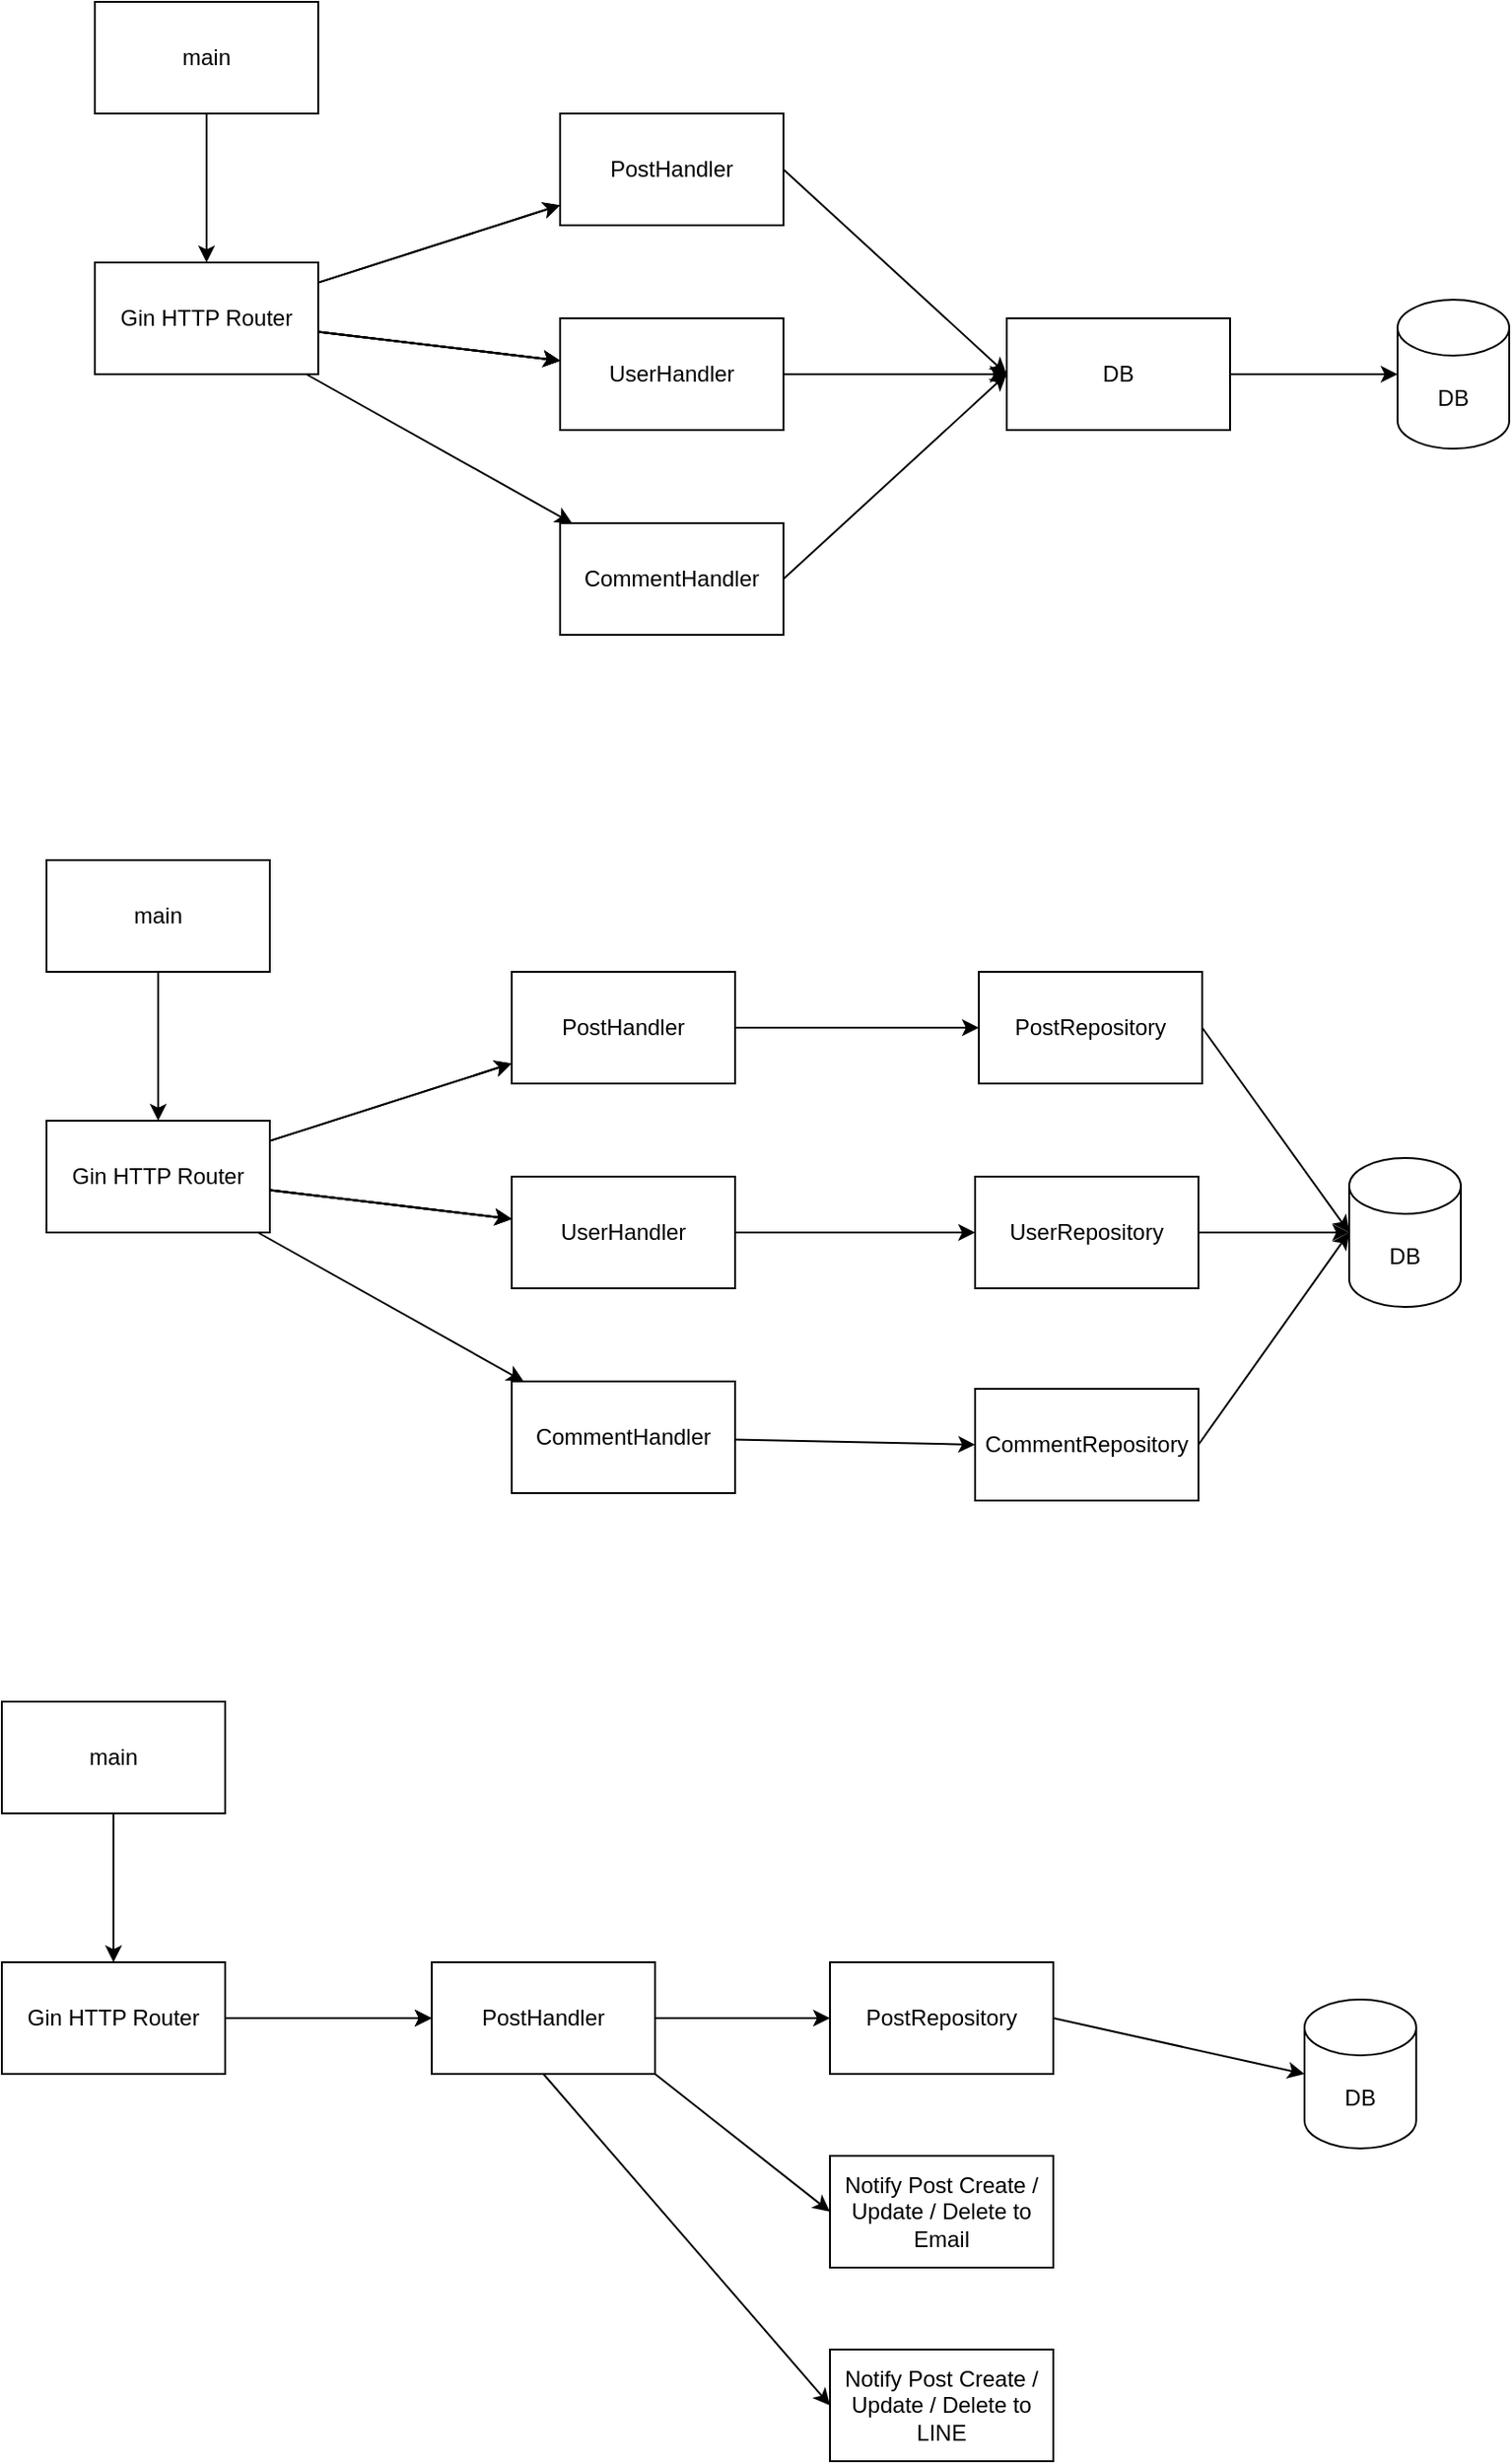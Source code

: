 <mxfile>
    <diagram id="Yw-U1tmHFdbE9gjVn-Wz" name="Page-1">
        <mxGraphModel dx="1016" dy="622" grid="0" gridSize="10" guides="1" tooltips="1" connect="1" arrows="1" fold="1" page="0" pageScale="1" pageWidth="850" pageHeight="1100" math="0" shadow="0">
            <root>
                <mxCell id="0"/>
                <mxCell id="1" parent="0"/>
                <mxCell id="4" value="" style="edgeStyle=none;html=1;" edge="1" parent="1" source="3" target="2">
                    <mxGeometry relative="1" as="geometry"/>
                </mxCell>
                <mxCell id="36" value="" style="edgeStyle=none;html=1;" edge="1" parent="1" source="2" target="35">
                    <mxGeometry relative="1" as="geometry"/>
                </mxCell>
                <mxCell id="37" value="" style="edgeStyle=none;html=1;" edge="1" parent="1" source="2" target="35">
                    <mxGeometry relative="1" as="geometry"/>
                </mxCell>
                <mxCell id="39" value="" style="edgeStyle=none;html=1;" edge="1" parent="1" source="2" target="38">
                    <mxGeometry relative="1" as="geometry"/>
                </mxCell>
                <mxCell id="40" value="" style="edgeStyle=none;html=1;" edge="1" parent="1" source="2" target="38">
                    <mxGeometry relative="1" as="geometry"/>
                </mxCell>
                <mxCell id="41" value="" style="edgeStyle=none;html=1;" edge="1" parent="1" source="2" target="38">
                    <mxGeometry relative="1" as="geometry"/>
                </mxCell>
                <mxCell id="42" value="" style="edgeStyle=none;html=1;" edge="1" parent="1" source="2" target="38">
                    <mxGeometry relative="1" as="geometry"/>
                </mxCell>
                <mxCell id="46" value="" style="edgeStyle=none;html=1;" edge="1" parent="1" source="2" target="45">
                    <mxGeometry relative="1" as="geometry"/>
                </mxCell>
                <mxCell id="2" value="Gin HTTP Router" style="rounded=0;whiteSpace=wrap;html=1;" vertex="1" parent="1">
                    <mxGeometry x="190" y="280" width="120" height="60" as="geometry"/>
                </mxCell>
                <mxCell id="3" value="main" style="whiteSpace=wrap;html=1;rounded=0;" vertex="1" parent="1">
                    <mxGeometry x="190" y="140" width="120" height="60" as="geometry"/>
                </mxCell>
                <mxCell id="17" value="DB" style="rounded=0;whiteSpace=wrap;html=1;" vertex="1" parent="1">
                    <mxGeometry x="680" y="310" width="120" height="60" as="geometry"/>
                </mxCell>
                <mxCell id="18" value="DB" style="shape=cylinder3;whiteSpace=wrap;html=1;boundedLbl=1;backgroundOutline=1;size=15;" vertex="1" parent="1">
                    <mxGeometry x="890" y="300" width="60" height="80" as="geometry"/>
                </mxCell>
                <mxCell id="24" style="edgeStyle=none;html=1;exitX=1;exitY=0.5;exitDx=0;exitDy=0;entryX=0;entryY=0.5;entryDx=0;entryDy=0;entryPerimeter=0;" edge="1" parent="1" source="17" target="18">
                    <mxGeometry relative="1" as="geometry"/>
                </mxCell>
                <mxCell id="47" style="edgeStyle=none;html=1;exitX=1;exitY=0.5;exitDx=0;exitDy=0;entryX=0;entryY=0.5;entryDx=0;entryDy=0;" edge="1" parent="1" source="35" target="17">
                    <mxGeometry relative="1" as="geometry"/>
                </mxCell>
                <mxCell id="35" value="PostHandler" style="whiteSpace=wrap;html=1;rounded=0;" vertex="1" parent="1">
                    <mxGeometry x="440" y="200" width="120" height="60" as="geometry"/>
                </mxCell>
                <mxCell id="48" style="edgeStyle=none;html=1;entryX=0;entryY=0.5;entryDx=0;entryDy=0;" edge="1" parent="1" source="38" target="17">
                    <mxGeometry relative="1" as="geometry"/>
                </mxCell>
                <mxCell id="38" value="UserHandler" style="whiteSpace=wrap;html=1;rounded=0;" vertex="1" parent="1">
                    <mxGeometry x="440" y="310" width="120" height="60" as="geometry"/>
                </mxCell>
                <mxCell id="49" style="edgeStyle=none;html=1;exitX=1;exitY=0.5;exitDx=0;exitDy=0;" edge="1" parent="1" source="45">
                    <mxGeometry relative="1" as="geometry">
                        <mxPoint x="680" y="340" as="targetPoint"/>
                    </mxGeometry>
                </mxCell>
                <mxCell id="45" value="CommentHandler" style="whiteSpace=wrap;html=1;rounded=0;" vertex="1" parent="1">
                    <mxGeometry x="440" y="420" width="120" height="60" as="geometry"/>
                </mxCell>
                <mxCell id="50" value="" style="edgeStyle=none;html=1;" edge="1" source="59" target="58" parent="1">
                    <mxGeometry relative="1" as="geometry"/>
                </mxCell>
                <mxCell id="51" value="" style="edgeStyle=none;html=1;" edge="1" source="58" target="64" parent="1">
                    <mxGeometry relative="1" as="geometry"/>
                </mxCell>
                <mxCell id="52" value="" style="edgeStyle=none;html=1;" edge="1" source="58" target="64" parent="1">
                    <mxGeometry relative="1" as="geometry"/>
                </mxCell>
                <mxCell id="53" value="" style="edgeStyle=none;html=1;" edge="1" source="58" target="66" parent="1">
                    <mxGeometry relative="1" as="geometry"/>
                </mxCell>
                <mxCell id="54" value="" style="edgeStyle=none;html=1;" edge="1" source="58" target="66" parent="1">
                    <mxGeometry relative="1" as="geometry"/>
                </mxCell>
                <mxCell id="55" value="" style="edgeStyle=none;html=1;" edge="1" source="58" target="66" parent="1">
                    <mxGeometry relative="1" as="geometry"/>
                </mxCell>
                <mxCell id="56" value="" style="edgeStyle=none;html=1;" edge="1" source="58" target="66" parent="1">
                    <mxGeometry relative="1" as="geometry"/>
                </mxCell>
                <mxCell id="57" value="" style="edgeStyle=none;html=1;" edge="1" source="58" target="68" parent="1">
                    <mxGeometry relative="1" as="geometry"/>
                </mxCell>
                <mxCell id="58" value="Gin HTTP Router" style="rounded=0;whiteSpace=wrap;html=1;" vertex="1" parent="1">
                    <mxGeometry x="164" y="741" width="120" height="60" as="geometry"/>
                </mxCell>
                <mxCell id="59" value="main" style="whiteSpace=wrap;html=1;rounded=0;" vertex="1" parent="1">
                    <mxGeometry x="164" y="601" width="120" height="60" as="geometry"/>
                </mxCell>
                <mxCell id="60" value="PostRepository" style="rounded=0;whiteSpace=wrap;html=1;" vertex="1" parent="1">
                    <mxGeometry x="665" y="661" width="120" height="60" as="geometry"/>
                </mxCell>
                <mxCell id="61" value="DB" style="shape=cylinder3;whiteSpace=wrap;html=1;boundedLbl=1;backgroundOutline=1;size=15;" vertex="1" parent="1">
                    <mxGeometry x="864" y="761" width="60" height="80" as="geometry"/>
                </mxCell>
                <mxCell id="62" style="edgeStyle=none;html=1;exitX=1;exitY=0.5;exitDx=0;exitDy=0;entryX=0;entryY=0.5;entryDx=0;entryDy=0;entryPerimeter=0;" edge="1" source="60" target="61" parent="1">
                    <mxGeometry relative="1" as="geometry"/>
                </mxCell>
                <mxCell id="63" style="edgeStyle=none;html=1;exitX=1;exitY=0.5;exitDx=0;exitDy=0;entryX=0;entryY=0.5;entryDx=0;entryDy=0;" edge="1" source="64" target="60" parent="1">
                    <mxGeometry relative="1" as="geometry"/>
                </mxCell>
                <mxCell id="64" value="PostHandler" style="whiteSpace=wrap;html=1;rounded=0;" vertex="1" parent="1">
                    <mxGeometry x="414" y="661" width="120" height="60" as="geometry"/>
                </mxCell>
                <mxCell id="71" style="edgeStyle=none;html=1;" edge="1" parent="1" source="66" target="69">
                    <mxGeometry relative="1" as="geometry"/>
                </mxCell>
                <mxCell id="66" value="UserHandler" style="whiteSpace=wrap;html=1;rounded=0;" vertex="1" parent="1">
                    <mxGeometry x="414" y="771" width="120" height="60" as="geometry"/>
                </mxCell>
                <mxCell id="72" style="edgeStyle=none;html=1;entryX=0;entryY=0.5;entryDx=0;entryDy=0;" edge="1" parent="1" source="68" target="70">
                    <mxGeometry relative="1" as="geometry"/>
                </mxCell>
                <mxCell id="68" value="CommentHandler" style="whiteSpace=wrap;html=1;rounded=0;" vertex="1" parent="1">
                    <mxGeometry x="414" y="881" width="120" height="60" as="geometry"/>
                </mxCell>
                <mxCell id="69" value="UserRepository" style="rounded=0;whiteSpace=wrap;html=1;" vertex="1" parent="1">
                    <mxGeometry x="663" y="771" width="120" height="60" as="geometry"/>
                </mxCell>
                <mxCell id="70" value="CommentRepository" style="rounded=0;whiteSpace=wrap;html=1;" vertex="1" parent="1">
                    <mxGeometry x="663" y="885" width="120" height="60" as="geometry"/>
                </mxCell>
                <mxCell id="73" style="edgeStyle=none;html=1;exitX=1;exitY=0.5;exitDx=0;exitDy=0;entryX=0;entryY=0.5;entryDx=0;entryDy=0;entryPerimeter=0;" edge="1" parent="1" source="69" target="61">
                    <mxGeometry relative="1" as="geometry"/>
                </mxCell>
                <mxCell id="74" style="edgeStyle=none;html=1;exitX=1;exitY=0.5;exitDx=0;exitDy=0;entryX=0;entryY=0.5;entryDx=0;entryDy=0;entryPerimeter=0;" edge="1" parent="1" source="70" target="61">
                    <mxGeometry relative="1" as="geometry"/>
                </mxCell>
                <mxCell id="75" value="" style="edgeStyle=none;html=1;" edge="1" source="84" target="83" parent="1">
                    <mxGeometry relative="1" as="geometry"/>
                </mxCell>
                <mxCell id="76" value="" style="edgeStyle=none;html=1;" edge="1" source="83" target="89" parent="1">
                    <mxGeometry relative="1" as="geometry"/>
                </mxCell>
                <mxCell id="77" value="" style="edgeStyle=none;html=1;" edge="1" source="83" target="89" parent="1">
                    <mxGeometry relative="1" as="geometry"/>
                </mxCell>
                <mxCell id="83" value="Gin HTTP Router" style="rounded=0;whiteSpace=wrap;html=1;" vertex="1" parent="1">
                    <mxGeometry x="140" y="1193" width="120" height="60" as="geometry"/>
                </mxCell>
                <mxCell id="84" value="main" style="whiteSpace=wrap;html=1;rounded=0;" vertex="1" parent="1">
                    <mxGeometry x="140" y="1053" width="120" height="60" as="geometry"/>
                </mxCell>
                <mxCell id="85" value="PostRepository" style="rounded=0;whiteSpace=wrap;html=1;" vertex="1" parent="1">
                    <mxGeometry x="585" y="1193" width="120" height="60" as="geometry"/>
                </mxCell>
                <mxCell id="86" value="DB" style="shape=cylinder3;whiteSpace=wrap;html=1;boundedLbl=1;backgroundOutline=1;size=15;" vertex="1" parent="1">
                    <mxGeometry x="840" y="1213" width="60" height="80" as="geometry"/>
                </mxCell>
                <mxCell id="87" style="edgeStyle=none;html=1;exitX=1;exitY=0.5;exitDx=0;exitDy=0;entryX=0;entryY=0.5;entryDx=0;entryDy=0;entryPerimeter=0;" edge="1" source="85" target="86" parent="1">
                    <mxGeometry relative="1" as="geometry"/>
                </mxCell>
                <mxCell id="88" style="edgeStyle=none;html=1;exitX=1;exitY=0.5;exitDx=0;exitDy=0;entryX=0;entryY=0.5;entryDx=0;entryDy=0;" edge="1" source="89" target="85" parent="1">
                    <mxGeometry relative="1" as="geometry"/>
                </mxCell>
                <mxCell id="100" style="edgeStyle=none;html=1;exitX=1;exitY=1;exitDx=0;exitDy=0;entryX=0;entryY=0.5;entryDx=0;entryDy=0;" edge="1" parent="1" source="89" target="99">
                    <mxGeometry relative="1" as="geometry"/>
                </mxCell>
                <mxCell id="102" style="edgeStyle=none;html=1;exitX=0.5;exitY=1;exitDx=0;exitDy=0;entryX=0;entryY=0.5;entryDx=0;entryDy=0;" edge="1" parent="1" source="89" target="101">
                    <mxGeometry relative="1" as="geometry"/>
                </mxCell>
                <mxCell id="89" value="PostHandler" style="whiteSpace=wrap;html=1;rounded=0;" vertex="1" parent="1">
                    <mxGeometry x="371" y="1193" width="120" height="60" as="geometry"/>
                </mxCell>
                <mxCell id="99" value="Notify Post Create / Update / Delete to Email" style="rounded=0;whiteSpace=wrap;html=1;" vertex="1" parent="1">
                    <mxGeometry x="585" y="1297" width="120" height="60" as="geometry"/>
                </mxCell>
                <mxCell id="101" value="Notify Post Create / Update / Delete to LINE" style="rounded=0;whiteSpace=wrap;html=1;" vertex="1" parent="1">
                    <mxGeometry x="585" y="1401" width="120" height="60" as="geometry"/>
                </mxCell>
            </root>
        </mxGraphModel>
    </diagram>
</mxfile>
